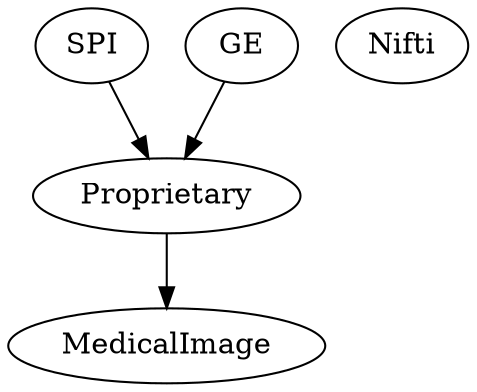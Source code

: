 digraph G {
  SPI;
  MedicalImage;
  Nifti;
  GE;
  Proprietary;
  SPI -> Proprietary;
  GE -> Proprietary;
  Proprietary -> MedicalImage;
}
